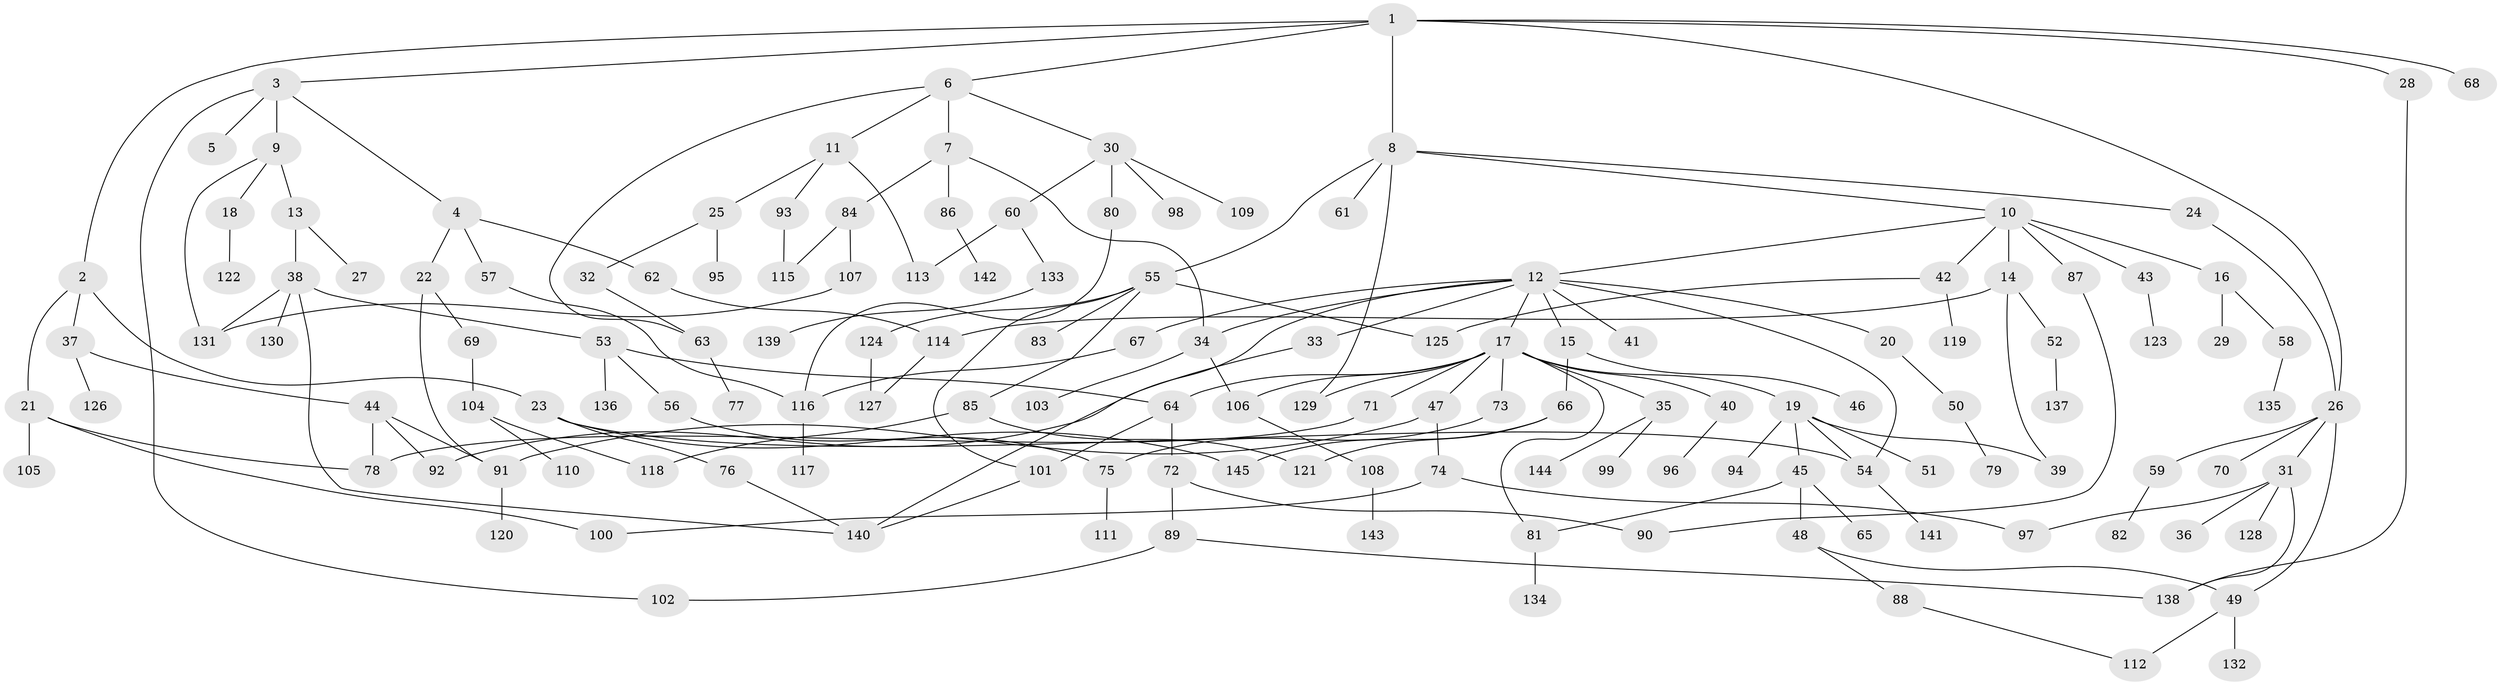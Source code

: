 // coarse degree distribution, {11: 0.022988505747126436, 8: 0.011494252873563218, 5: 0.05747126436781609, 4: 0.06896551724137931, 1: 0.3333333333333333, 13: 0.011494252873563218, 12: 0.011494252873563218, 3: 0.19540229885057472, 2: 0.26436781609195403, 7: 0.022988505747126436}
// Generated by graph-tools (version 1.1) at 2025/17/03/04/25 18:17:02]
// undirected, 145 vertices, 184 edges
graph export_dot {
graph [start="1"]
  node [color=gray90,style=filled];
  1;
  2;
  3;
  4;
  5;
  6;
  7;
  8;
  9;
  10;
  11;
  12;
  13;
  14;
  15;
  16;
  17;
  18;
  19;
  20;
  21;
  22;
  23;
  24;
  25;
  26;
  27;
  28;
  29;
  30;
  31;
  32;
  33;
  34;
  35;
  36;
  37;
  38;
  39;
  40;
  41;
  42;
  43;
  44;
  45;
  46;
  47;
  48;
  49;
  50;
  51;
  52;
  53;
  54;
  55;
  56;
  57;
  58;
  59;
  60;
  61;
  62;
  63;
  64;
  65;
  66;
  67;
  68;
  69;
  70;
  71;
  72;
  73;
  74;
  75;
  76;
  77;
  78;
  79;
  80;
  81;
  82;
  83;
  84;
  85;
  86;
  87;
  88;
  89;
  90;
  91;
  92;
  93;
  94;
  95;
  96;
  97;
  98;
  99;
  100;
  101;
  102;
  103;
  104;
  105;
  106;
  107;
  108;
  109;
  110;
  111;
  112;
  113;
  114;
  115;
  116;
  117;
  118;
  119;
  120;
  121;
  122;
  123;
  124;
  125;
  126;
  127;
  128;
  129;
  130;
  131;
  132;
  133;
  134;
  135;
  136;
  137;
  138;
  139;
  140;
  141;
  142;
  143;
  144;
  145;
  1 -- 2;
  1 -- 3;
  1 -- 6;
  1 -- 8;
  1 -- 26;
  1 -- 28;
  1 -- 68;
  2 -- 21;
  2 -- 23;
  2 -- 37;
  3 -- 4;
  3 -- 5;
  3 -- 9;
  3 -- 102;
  4 -- 22;
  4 -- 57;
  4 -- 62;
  6 -- 7;
  6 -- 11;
  6 -- 30;
  6 -- 63;
  7 -- 84;
  7 -- 86;
  7 -- 34;
  8 -- 10;
  8 -- 24;
  8 -- 55;
  8 -- 61;
  8 -- 129;
  9 -- 13;
  9 -- 18;
  9 -- 131;
  10 -- 12;
  10 -- 14;
  10 -- 16;
  10 -- 42;
  10 -- 43;
  10 -- 87;
  11 -- 25;
  11 -- 93;
  11 -- 113;
  12 -- 15;
  12 -- 17;
  12 -- 20;
  12 -- 33;
  12 -- 34;
  12 -- 41;
  12 -- 67;
  12 -- 140;
  12 -- 54;
  13 -- 27;
  13 -- 38;
  14 -- 52;
  14 -- 39;
  14 -- 114;
  15 -- 46;
  15 -- 66;
  16 -- 29;
  16 -- 58;
  17 -- 19;
  17 -- 35;
  17 -- 40;
  17 -- 47;
  17 -- 64;
  17 -- 71;
  17 -- 73;
  17 -- 81;
  17 -- 129;
  17 -- 106;
  18 -- 122;
  19 -- 39;
  19 -- 45;
  19 -- 51;
  19 -- 54;
  19 -- 94;
  20 -- 50;
  21 -- 100;
  21 -- 105;
  21 -- 78;
  22 -- 69;
  22 -- 91;
  23 -- 76;
  23 -- 145;
  23 -- 54;
  24 -- 26;
  25 -- 32;
  25 -- 95;
  26 -- 31;
  26 -- 49;
  26 -- 59;
  26 -- 70;
  28 -- 138;
  30 -- 60;
  30 -- 80;
  30 -- 98;
  30 -- 109;
  31 -- 36;
  31 -- 128;
  31 -- 138;
  31 -- 97;
  32 -- 63;
  33 -- 92;
  34 -- 103;
  34 -- 106;
  35 -- 99;
  35 -- 144;
  37 -- 44;
  37 -- 126;
  38 -- 53;
  38 -- 130;
  38 -- 131;
  38 -- 140;
  40 -- 96;
  42 -- 119;
  42 -- 125;
  43 -- 123;
  44 -- 78;
  44 -- 91;
  44 -- 92;
  45 -- 48;
  45 -- 65;
  45 -- 81;
  47 -- 74;
  47 -- 91;
  48 -- 88;
  48 -- 49;
  49 -- 132;
  49 -- 112;
  50 -- 79;
  52 -- 137;
  53 -- 56;
  53 -- 136;
  53 -- 64;
  54 -- 141;
  55 -- 83;
  55 -- 85;
  55 -- 101;
  55 -- 124;
  55 -- 125;
  56 -- 75;
  57 -- 116;
  58 -- 135;
  59 -- 82;
  60 -- 113;
  60 -- 133;
  62 -- 114;
  63 -- 77;
  64 -- 72;
  64 -- 101;
  66 -- 145;
  66 -- 121;
  67 -- 116;
  69 -- 104;
  71 -- 78;
  72 -- 89;
  72 -- 90;
  73 -- 75;
  74 -- 97;
  74 -- 100;
  75 -- 111;
  76 -- 140;
  80 -- 116;
  81 -- 134;
  84 -- 107;
  84 -- 115;
  85 -- 121;
  85 -- 118;
  86 -- 142;
  87 -- 90;
  88 -- 112;
  89 -- 102;
  89 -- 138;
  91 -- 120;
  93 -- 115;
  101 -- 140;
  104 -- 110;
  104 -- 118;
  106 -- 108;
  107 -- 131;
  108 -- 143;
  114 -- 127;
  116 -- 117;
  124 -- 127;
  133 -- 139;
}
